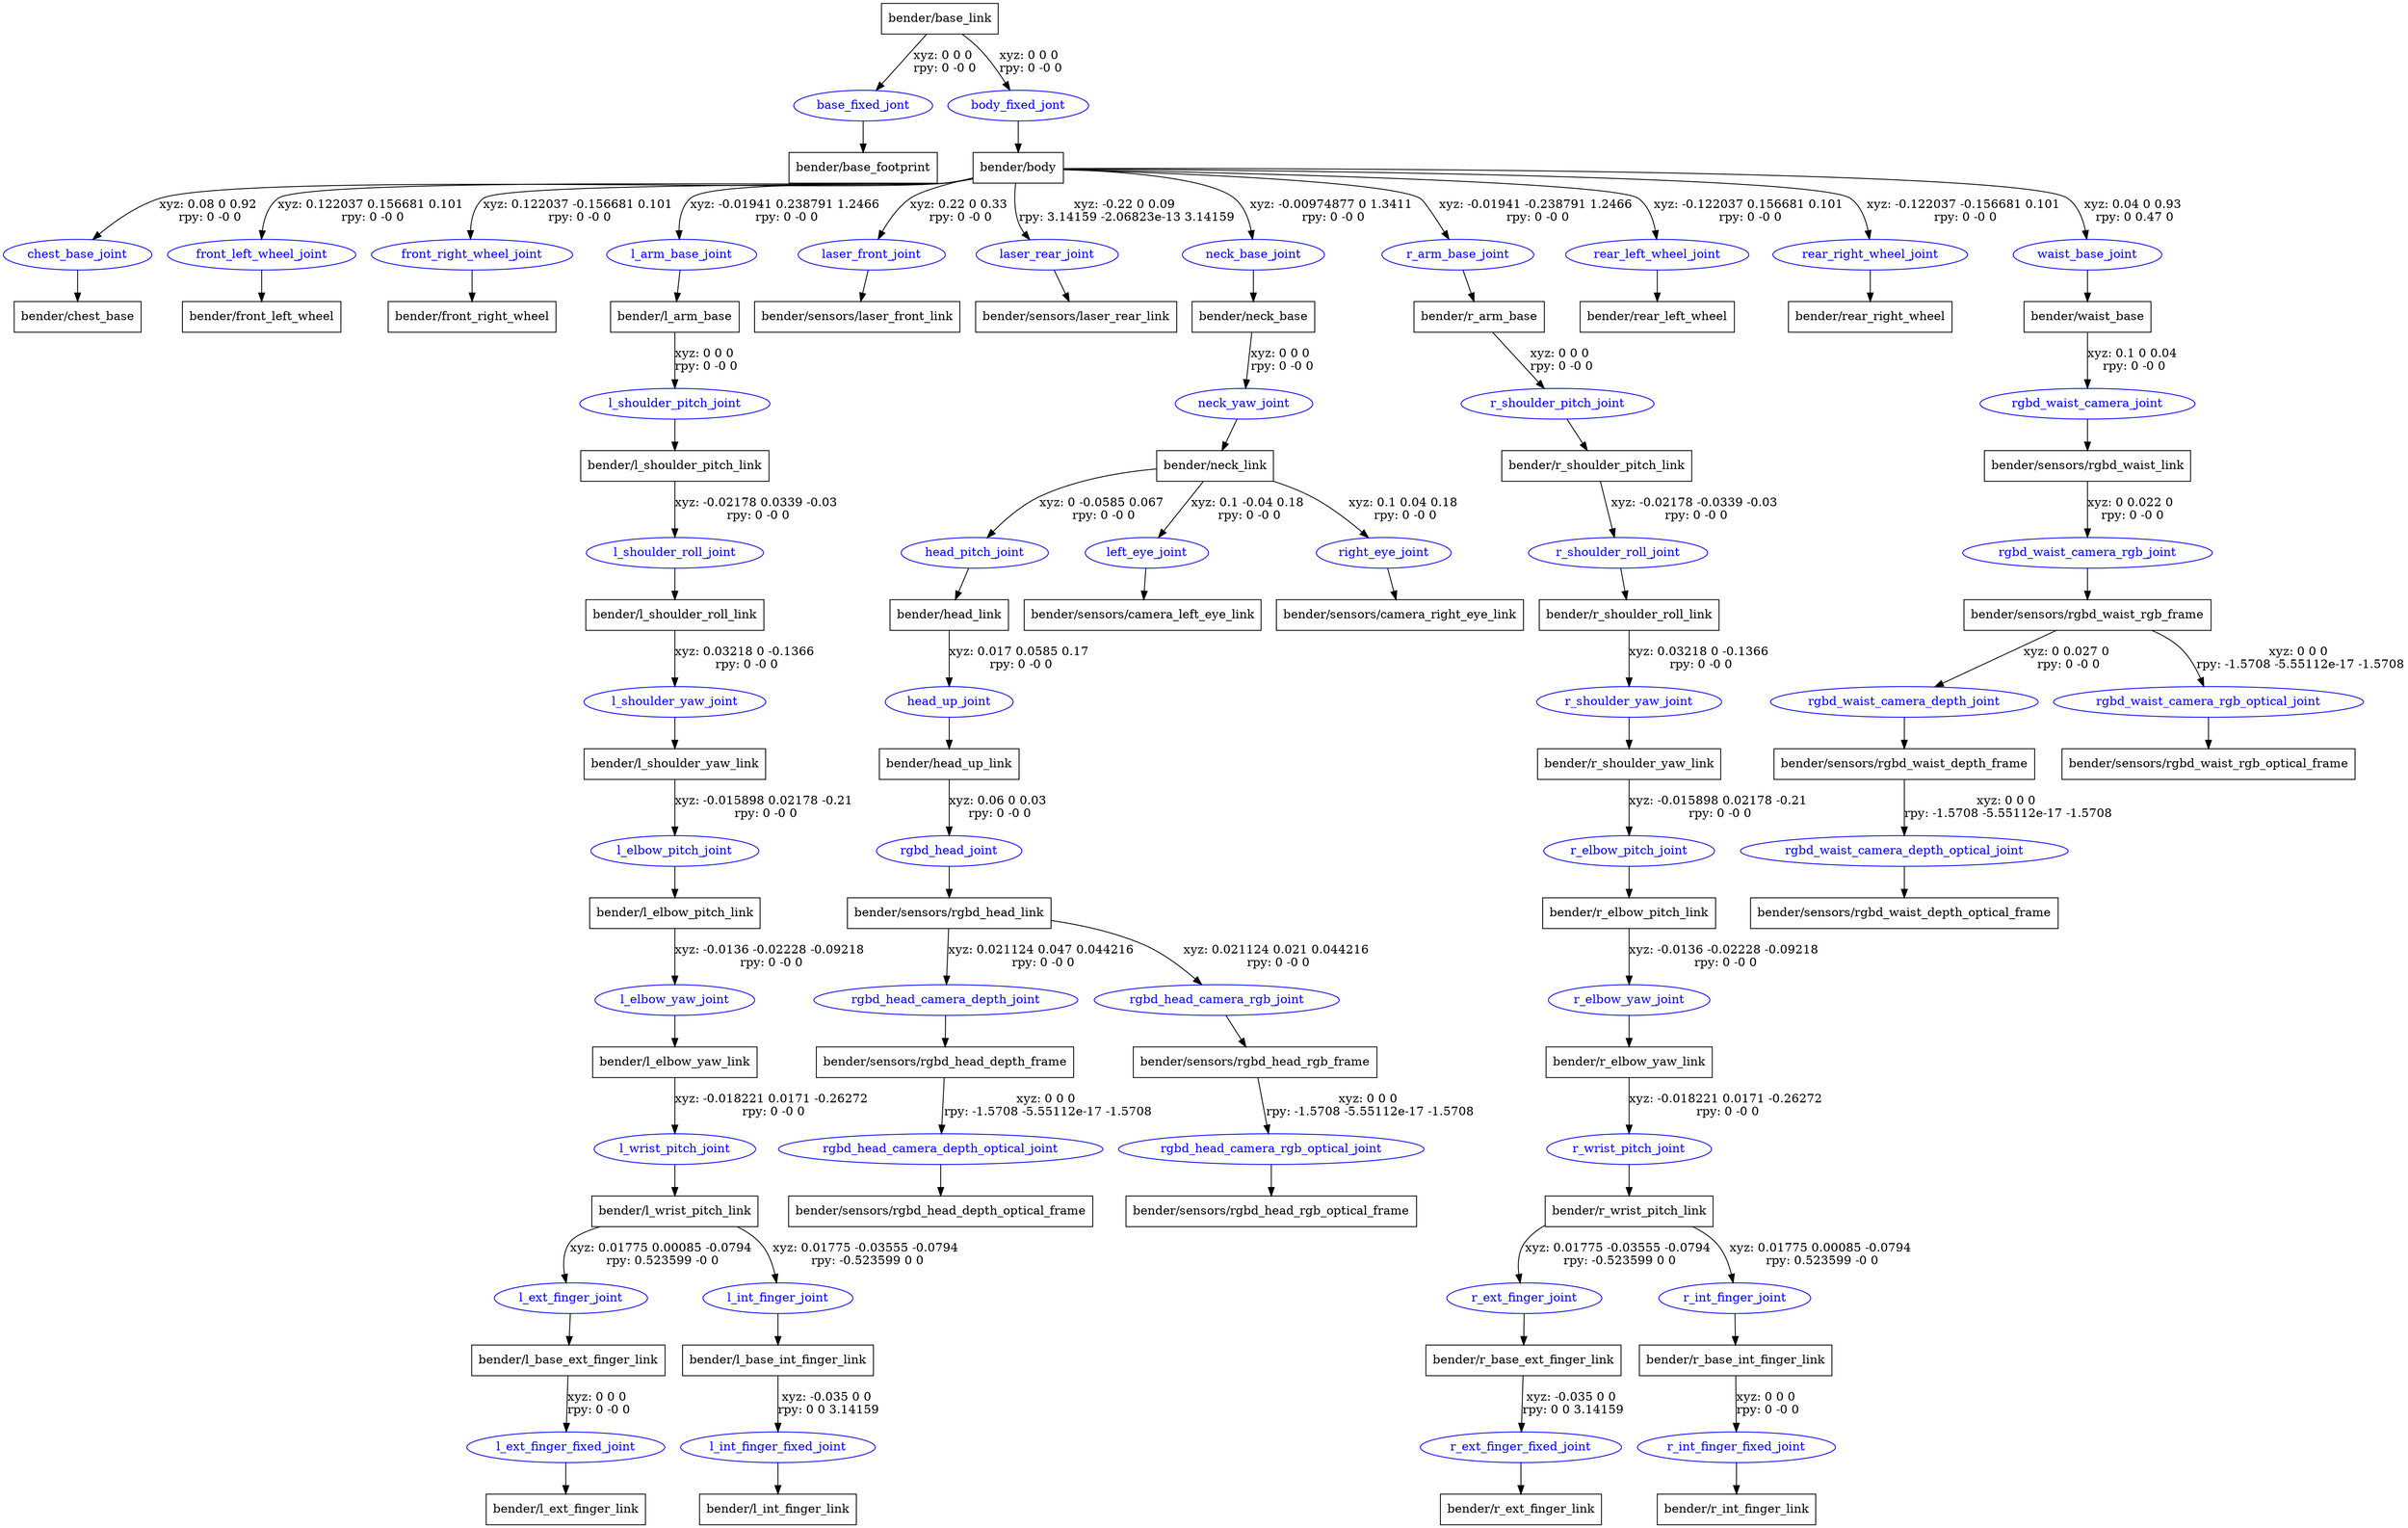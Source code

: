 digraph G {
node [shape=box];
"bender/base_link" [label="bender/base_link"];
"bender/base_footprint" [label="bender/base_footprint"];
"bender/body" [label="bender/body"];
"bender/chest_base" [label="bender/chest_base"];
"bender/front_left_wheel" [label="bender/front_left_wheel"];
"bender/front_right_wheel" [label="bender/front_right_wheel"];
"bender/l_arm_base" [label="bender/l_arm_base"];
"bender/l_shoulder_pitch_link" [label="bender/l_shoulder_pitch_link"];
"bender/l_shoulder_roll_link" [label="bender/l_shoulder_roll_link"];
"bender/l_shoulder_yaw_link" [label="bender/l_shoulder_yaw_link"];
"bender/l_elbow_pitch_link" [label="bender/l_elbow_pitch_link"];
"bender/l_elbow_yaw_link" [label="bender/l_elbow_yaw_link"];
"bender/l_wrist_pitch_link" [label="bender/l_wrist_pitch_link"];
"bender/l_base_ext_finger_link" [label="bender/l_base_ext_finger_link"];
"bender/l_ext_finger_link" [label="bender/l_ext_finger_link"];
"bender/l_base_int_finger_link" [label="bender/l_base_int_finger_link"];
"bender/l_int_finger_link" [label="bender/l_int_finger_link"];
"bender/sensors/laser_front_link" [label="bender/sensors/laser_front_link"];
"bender/sensors/laser_rear_link" [label="bender/sensors/laser_rear_link"];
"bender/neck_base" [label="bender/neck_base"];
"bender/neck_link" [label="bender/neck_link"];
"bender/head_link" [label="bender/head_link"];
"bender/head_up_link" [label="bender/head_up_link"];
"bender/sensors/rgbd_head_link" [label="bender/sensors/rgbd_head_link"];
"bender/sensors/rgbd_head_depth_frame" [label="bender/sensors/rgbd_head_depth_frame"];
"bender/sensors/rgbd_head_depth_optical_frame" [label="bender/sensors/rgbd_head_depth_optical_frame"];
"bender/sensors/rgbd_head_rgb_frame" [label="bender/sensors/rgbd_head_rgb_frame"];
"bender/sensors/rgbd_head_rgb_optical_frame" [label="bender/sensors/rgbd_head_rgb_optical_frame"];
"bender/sensors/camera_left_eye_link" [label="bender/sensors/camera_left_eye_link"];
"bender/sensors/camera_right_eye_link" [label="bender/sensors/camera_right_eye_link"];
"bender/r_arm_base" [label="bender/r_arm_base"];
"bender/r_shoulder_pitch_link" [label="bender/r_shoulder_pitch_link"];
"bender/r_shoulder_roll_link" [label="bender/r_shoulder_roll_link"];
"bender/r_shoulder_yaw_link" [label="bender/r_shoulder_yaw_link"];
"bender/r_elbow_pitch_link" [label="bender/r_elbow_pitch_link"];
"bender/r_elbow_yaw_link" [label="bender/r_elbow_yaw_link"];
"bender/r_wrist_pitch_link" [label="bender/r_wrist_pitch_link"];
"bender/r_base_ext_finger_link" [label="bender/r_base_ext_finger_link"];
"bender/r_ext_finger_link" [label="bender/r_ext_finger_link"];
"bender/r_base_int_finger_link" [label="bender/r_base_int_finger_link"];
"bender/r_int_finger_link" [label="bender/r_int_finger_link"];
"bender/rear_left_wheel" [label="bender/rear_left_wheel"];
"bender/rear_right_wheel" [label="bender/rear_right_wheel"];
"bender/waist_base" [label="bender/waist_base"];
"bender/sensors/rgbd_waist_link" [label="bender/sensors/rgbd_waist_link"];
"bender/sensors/rgbd_waist_rgb_frame" [label="bender/sensors/rgbd_waist_rgb_frame"];
"bender/sensors/rgbd_waist_depth_frame" [label="bender/sensors/rgbd_waist_depth_frame"];
"bender/sensors/rgbd_waist_depth_optical_frame" [label="bender/sensors/rgbd_waist_depth_optical_frame"];
"bender/sensors/rgbd_waist_rgb_optical_frame" [label="bender/sensors/rgbd_waist_rgb_optical_frame"];
node [shape=ellipse, color=blue, fontcolor=blue];
"bender/base_link" -> "base_fixed_jont" [label="xyz: 0 0 0 \nrpy: 0 -0 0"]
"base_fixed_jont" -> "bender/base_footprint"
"bender/base_link" -> "body_fixed_jont" [label="xyz: 0 0 0 \nrpy: 0 -0 0"]
"body_fixed_jont" -> "bender/body"
"bender/body" -> "chest_base_joint" [label="xyz: 0.08 0 0.92 \nrpy: 0 -0 0"]
"chest_base_joint" -> "bender/chest_base"
"bender/body" -> "front_left_wheel_joint" [label="xyz: 0.122037 0.156681 0.101 \nrpy: 0 -0 0"]
"front_left_wheel_joint" -> "bender/front_left_wheel"
"bender/body" -> "front_right_wheel_joint" [label="xyz: 0.122037 -0.156681 0.101 \nrpy: 0 -0 0"]
"front_right_wheel_joint" -> "bender/front_right_wheel"
"bender/body" -> "l_arm_base_joint" [label="xyz: -0.01941 0.238791 1.2466 \nrpy: 0 -0 0"]
"l_arm_base_joint" -> "bender/l_arm_base"
"bender/l_arm_base" -> "l_shoulder_pitch_joint" [label="xyz: 0 0 0 \nrpy: 0 -0 0"]
"l_shoulder_pitch_joint" -> "bender/l_shoulder_pitch_link"
"bender/l_shoulder_pitch_link" -> "l_shoulder_roll_joint" [label="xyz: -0.02178 0.0339 -0.03 \nrpy: 0 -0 0"]
"l_shoulder_roll_joint" -> "bender/l_shoulder_roll_link"
"bender/l_shoulder_roll_link" -> "l_shoulder_yaw_joint" [label="xyz: 0.03218 0 -0.1366 \nrpy: 0 -0 0"]
"l_shoulder_yaw_joint" -> "bender/l_shoulder_yaw_link"
"bender/l_shoulder_yaw_link" -> "l_elbow_pitch_joint" [label="xyz: -0.015898 0.02178 -0.21 \nrpy: 0 -0 0"]
"l_elbow_pitch_joint" -> "bender/l_elbow_pitch_link"
"bender/l_elbow_pitch_link" -> "l_elbow_yaw_joint" [label="xyz: -0.0136 -0.02228 -0.09218 \nrpy: 0 -0 0"]
"l_elbow_yaw_joint" -> "bender/l_elbow_yaw_link"
"bender/l_elbow_yaw_link" -> "l_wrist_pitch_joint" [label="xyz: -0.018221 0.0171 -0.26272 \nrpy: 0 -0 0"]
"l_wrist_pitch_joint" -> "bender/l_wrist_pitch_link"
"bender/l_wrist_pitch_link" -> "l_ext_finger_joint" [label="xyz: 0.01775 0.00085 -0.0794 \nrpy: 0.523599 -0 0"]
"l_ext_finger_joint" -> "bender/l_base_ext_finger_link"
"bender/l_base_ext_finger_link" -> "l_ext_finger_fixed_joint" [label="xyz: 0 0 0 \nrpy: 0 -0 0"]
"l_ext_finger_fixed_joint" -> "bender/l_ext_finger_link"
"bender/l_wrist_pitch_link" -> "l_int_finger_joint" [label="xyz: 0.01775 -0.03555 -0.0794 \nrpy: -0.523599 0 0"]
"l_int_finger_joint" -> "bender/l_base_int_finger_link"
"bender/l_base_int_finger_link" -> "l_int_finger_fixed_joint" [label="xyz: -0.035 0 0 \nrpy: 0 0 3.14159"]
"l_int_finger_fixed_joint" -> "bender/l_int_finger_link"
"bender/body" -> "laser_front_joint" [label="xyz: 0.22 0 0.33 \nrpy: 0 -0 0"]
"laser_front_joint" -> "bender/sensors/laser_front_link"
"bender/body" -> "laser_rear_joint" [label="xyz: -0.22 0 0.09 \nrpy: 3.14159 -2.06823e-13 3.14159"]
"laser_rear_joint" -> "bender/sensors/laser_rear_link"
"bender/body" -> "neck_base_joint" [label="xyz: -0.00974877 0 1.3411 \nrpy: 0 -0 0"]
"neck_base_joint" -> "bender/neck_base"
"bender/neck_base" -> "neck_yaw_joint" [label="xyz: 0 0 0 \nrpy: 0 -0 0"]
"neck_yaw_joint" -> "bender/neck_link"
"bender/neck_link" -> "head_pitch_joint" [label="xyz: 0 -0.0585 0.067 \nrpy: 0 -0 0"]
"head_pitch_joint" -> "bender/head_link"
"bender/head_link" -> "head_up_joint" [label="xyz: 0.017 0.0585 0.17 \nrpy: 0 -0 0"]
"head_up_joint" -> "bender/head_up_link"
"bender/head_up_link" -> "rgbd_head_joint" [label="xyz: 0.06 0 0.03 \nrpy: 0 -0 0"]
"rgbd_head_joint" -> "bender/sensors/rgbd_head_link"
"bender/sensors/rgbd_head_link" -> "rgbd_head_camera_depth_joint" [label="xyz: 0.021124 0.047 0.044216 \nrpy: 0 -0 0"]
"rgbd_head_camera_depth_joint" -> "bender/sensors/rgbd_head_depth_frame"
"bender/sensors/rgbd_head_depth_frame" -> "rgbd_head_camera_depth_optical_joint" [label="xyz: 0 0 0 \nrpy: -1.5708 -5.55112e-17 -1.5708"]
"rgbd_head_camera_depth_optical_joint" -> "bender/sensors/rgbd_head_depth_optical_frame"
"bender/sensors/rgbd_head_link" -> "rgbd_head_camera_rgb_joint" [label="xyz: 0.021124 0.021 0.044216 \nrpy: 0 -0 0"]
"rgbd_head_camera_rgb_joint" -> "bender/sensors/rgbd_head_rgb_frame"
"bender/sensors/rgbd_head_rgb_frame" -> "rgbd_head_camera_rgb_optical_joint" [label="xyz: 0 0 0 \nrpy: -1.5708 -5.55112e-17 -1.5708"]
"rgbd_head_camera_rgb_optical_joint" -> "bender/sensors/rgbd_head_rgb_optical_frame"
"bender/neck_link" -> "left_eye_joint" [label="xyz: 0.1 -0.04 0.18 \nrpy: 0 -0 0"]
"left_eye_joint" -> "bender/sensors/camera_left_eye_link"
"bender/neck_link" -> "right_eye_joint" [label="xyz: 0.1 0.04 0.18 \nrpy: 0 -0 0"]
"right_eye_joint" -> "bender/sensors/camera_right_eye_link"
"bender/body" -> "r_arm_base_joint" [label="xyz: -0.01941 -0.238791 1.2466 \nrpy: 0 -0 0"]
"r_arm_base_joint" -> "bender/r_arm_base"
"bender/r_arm_base" -> "r_shoulder_pitch_joint" [label="xyz: 0 0 0 \nrpy: 0 -0 0"]
"r_shoulder_pitch_joint" -> "bender/r_shoulder_pitch_link"
"bender/r_shoulder_pitch_link" -> "r_shoulder_roll_joint" [label="xyz: -0.02178 -0.0339 -0.03 \nrpy: 0 -0 0"]
"r_shoulder_roll_joint" -> "bender/r_shoulder_roll_link"
"bender/r_shoulder_roll_link" -> "r_shoulder_yaw_joint" [label="xyz: 0.03218 0 -0.1366 \nrpy: 0 -0 0"]
"r_shoulder_yaw_joint" -> "bender/r_shoulder_yaw_link"
"bender/r_shoulder_yaw_link" -> "r_elbow_pitch_joint" [label="xyz: -0.015898 0.02178 -0.21 \nrpy: 0 -0 0"]
"r_elbow_pitch_joint" -> "bender/r_elbow_pitch_link"
"bender/r_elbow_pitch_link" -> "r_elbow_yaw_joint" [label="xyz: -0.0136 -0.02228 -0.09218 \nrpy: 0 -0 0"]
"r_elbow_yaw_joint" -> "bender/r_elbow_yaw_link"
"bender/r_elbow_yaw_link" -> "r_wrist_pitch_joint" [label="xyz: -0.018221 0.0171 -0.26272 \nrpy: 0 -0 0"]
"r_wrist_pitch_joint" -> "bender/r_wrist_pitch_link"
"bender/r_wrist_pitch_link" -> "r_ext_finger_joint" [label="xyz: 0.01775 -0.03555 -0.0794 \nrpy: -0.523599 0 0"]
"r_ext_finger_joint" -> "bender/r_base_ext_finger_link"
"bender/r_base_ext_finger_link" -> "r_ext_finger_fixed_joint" [label="xyz: -0.035 0 0 \nrpy: 0 0 3.14159"]
"r_ext_finger_fixed_joint" -> "bender/r_ext_finger_link"
"bender/r_wrist_pitch_link" -> "r_int_finger_joint" [label="xyz: 0.01775 0.00085 -0.0794 \nrpy: 0.523599 -0 0"]
"r_int_finger_joint" -> "bender/r_base_int_finger_link"
"bender/r_base_int_finger_link" -> "r_int_finger_fixed_joint" [label="xyz: 0 0 0 \nrpy: 0 -0 0"]
"r_int_finger_fixed_joint" -> "bender/r_int_finger_link"
"bender/body" -> "rear_left_wheel_joint" [label="xyz: -0.122037 0.156681 0.101 \nrpy: 0 -0 0"]
"rear_left_wheel_joint" -> "bender/rear_left_wheel"
"bender/body" -> "rear_right_wheel_joint" [label="xyz: -0.122037 -0.156681 0.101 \nrpy: 0 -0 0"]
"rear_right_wheel_joint" -> "bender/rear_right_wheel"
"bender/body" -> "waist_base_joint" [label="xyz: 0.04 0 0.93 \nrpy: 0 0.47 0"]
"waist_base_joint" -> "bender/waist_base"
"bender/waist_base" -> "rgbd_waist_camera_joint" [label="xyz: 0.1 0 0.04 \nrpy: 0 -0 0"]
"rgbd_waist_camera_joint" -> "bender/sensors/rgbd_waist_link"
"bender/sensors/rgbd_waist_link" -> "rgbd_waist_camera_rgb_joint" [label="xyz: 0 0.022 0 \nrpy: 0 -0 0"]
"rgbd_waist_camera_rgb_joint" -> "bender/sensors/rgbd_waist_rgb_frame"
"bender/sensors/rgbd_waist_rgb_frame" -> "rgbd_waist_camera_depth_joint" [label="xyz: 0 0.027 0 \nrpy: 0 -0 0"]
"rgbd_waist_camera_depth_joint" -> "bender/sensors/rgbd_waist_depth_frame"
"bender/sensors/rgbd_waist_depth_frame" -> "rgbd_waist_camera_depth_optical_joint" [label="xyz: 0 0 0 \nrpy: -1.5708 -5.55112e-17 -1.5708"]
"rgbd_waist_camera_depth_optical_joint" -> "bender/sensors/rgbd_waist_depth_optical_frame"
"bender/sensors/rgbd_waist_rgb_frame" -> "rgbd_waist_camera_rgb_optical_joint" [label="xyz: 0 0 0 \nrpy: -1.5708 -5.55112e-17 -1.5708"]
"rgbd_waist_camera_rgb_optical_joint" -> "bender/sensors/rgbd_waist_rgb_optical_frame"
}

